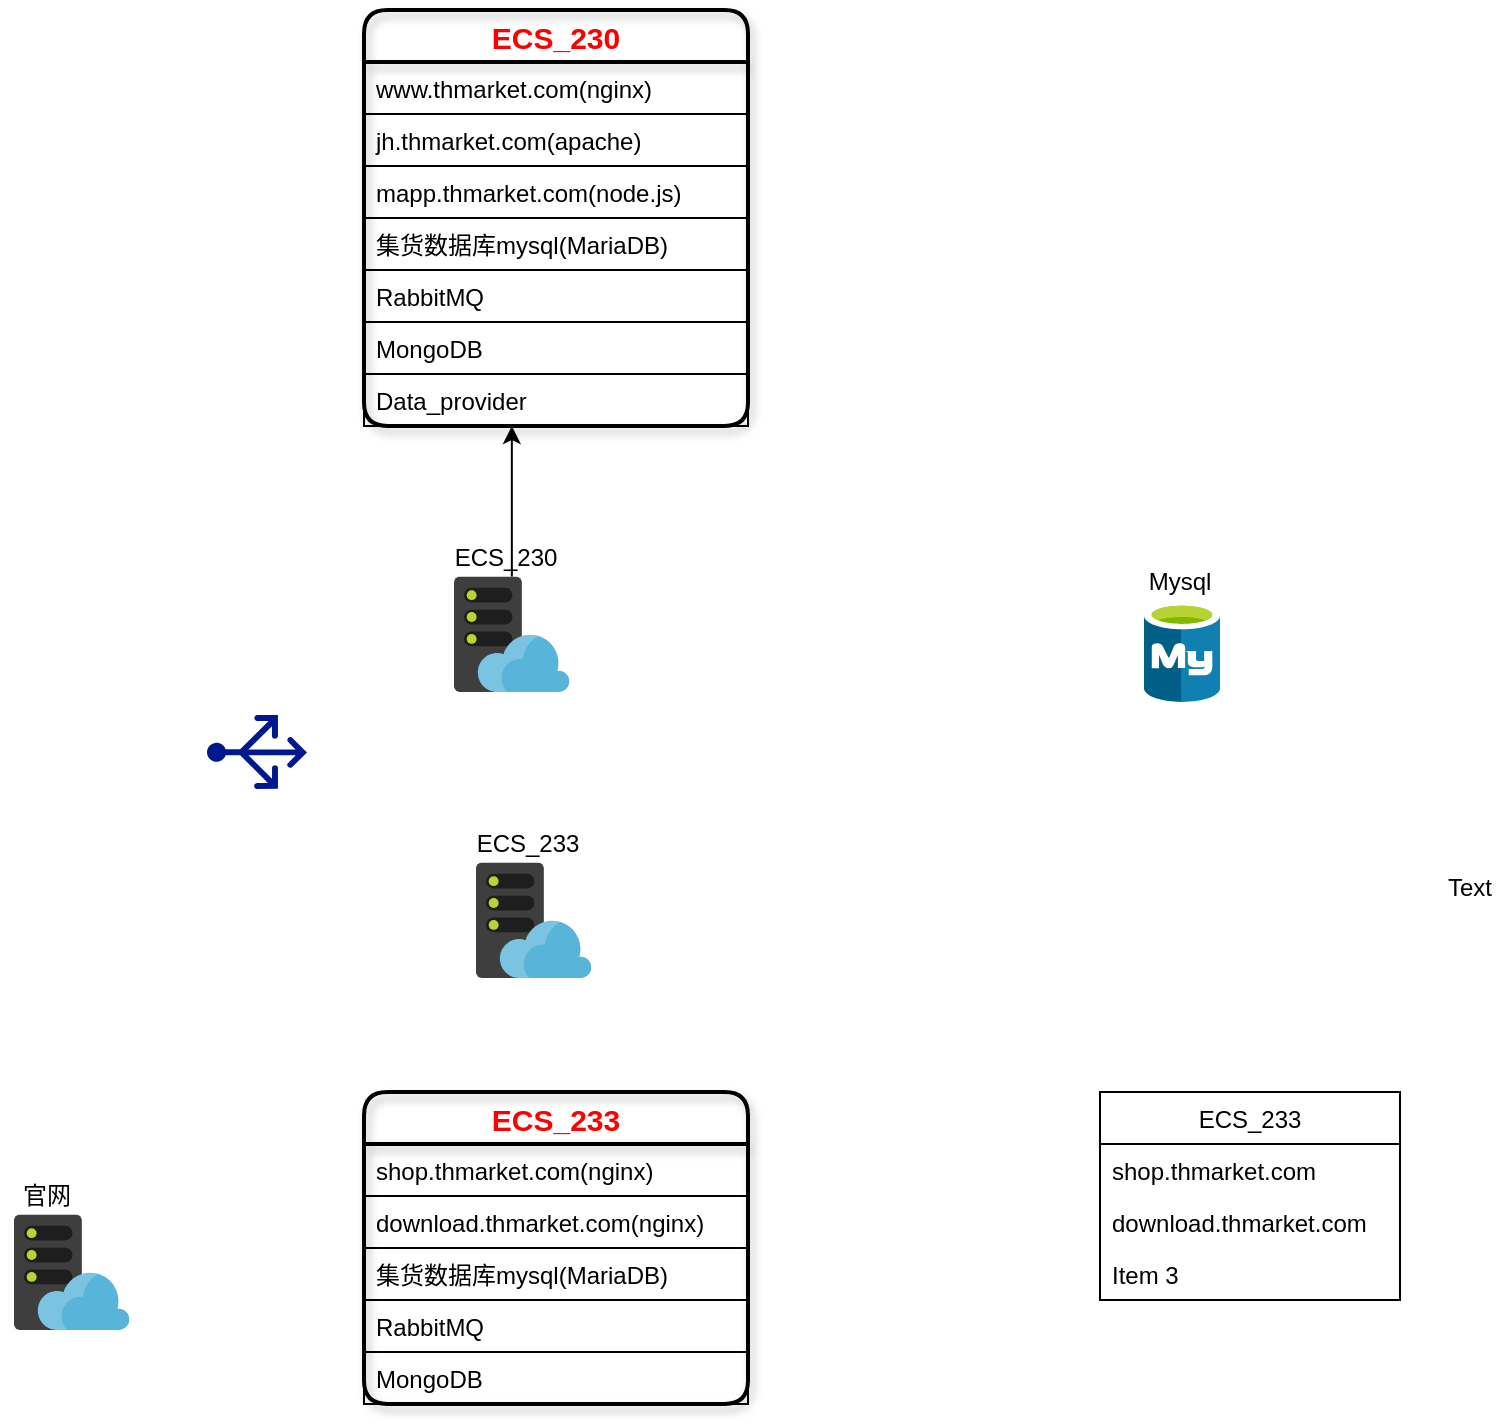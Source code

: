 <mxfile version="12.9.12" type="github"><diagram id="vUf6BWT9qRr7GdMB-Qx9" name="Page-1"><mxGraphModel dx="1343" dy="831" grid="1" gridSize="11" guides="1" tooltips="1" connect="1" arrows="1" fold="1" page="1" pageScale="1" pageWidth="827" pageHeight="1169" math="0" shadow="0"><root><mxCell id="0"/><mxCell id="1" parent="0"/><mxCell id="cHvppmLcAdFgNXs0Xrr1-11" value="Text" style="text;html=1;strokeColor=none;fillColor=none;align=center;verticalAlign=middle;whiteSpace=wrap;rounded=0;" vertex="1" parent="1"><mxGeometry x="770" y="473" width="40" height="20" as="geometry"/></mxCell><mxCell id="cHvppmLcAdFgNXs0Xrr1-27" value="" style="group" vertex="1" connectable="0" parent="1"><mxGeometry x="275" y="308" width="77" height="77" as="geometry"/></mxCell><mxCell id="cHvppmLcAdFgNXs0Xrr1-2" value="" style="aspect=fixed;html=1;points=[];align=center;image;fontSize=12;image=img/lib/mscae/WebHosting.svg;" vertex="1" parent="cHvppmLcAdFgNXs0Xrr1-27"><mxGeometry x="7" y="19.25" width="57.75" height="57.75" as="geometry"/></mxCell><mxCell id="cHvppmLcAdFgNXs0Xrr1-7" value="ECS_230" style="text;html=1;strokeColor=none;fillColor=none;align=center;verticalAlign=middle;whiteSpace=wrap;rounded=0;" vertex="1" parent="cHvppmLcAdFgNXs0Xrr1-27"><mxGeometry width="66" height="19.25" as="geometry"/></mxCell><mxCell id="cHvppmLcAdFgNXs0Xrr1-29" value="" style="group" vertex="1" connectable="0" parent="1"><mxGeometry x="625" y="320" width="40" height="70" as="geometry"/></mxCell><mxCell id="cHvppmLcAdFgNXs0Xrr1-1" value="" style="aspect=fixed;html=1;points=[];align=center;image;fontSize=12;image=img/lib/mscae/Azure_Database_for_MySQL_servers.svg;" vertex="1" parent="cHvppmLcAdFgNXs0Xrr1-29"><mxGeometry x="2" y="20" width="38" height="50" as="geometry"/></mxCell><mxCell id="cHvppmLcAdFgNXs0Xrr1-12" value="&lt;div&gt;Mysql&lt;/div&gt;" style="text;html=1;strokeColor=none;fillColor=none;align=center;verticalAlign=middle;whiteSpace=wrap;rounded=0;" vertex="1" parent="cHvppmLcAdFgNXs0Xrr1-29"><mxGeometry width="40" height="20" as="geometry"/></mxCell><mxCell id="cHvppmLcAdFgNXs0Xrr1-31" value="" style="aspect=fixed;pointerEvents=1;shadow=0;dashed=0;html=1;strokeColor=none;labelPosition=center;verticalLabelPosition=bottom;verticalAlign=top;align=center;fillColor=#00188D;shape=mxgraph.azure.load_balancer_generic;rounded=1;glass=0;comic=0;labelBackgroundColor=none;fontSize=15;fontColor=#FF0000;rotation=-90;" vertex="1" parent="1"><mxGeometry x="165" y="390" width="37" height="50" as="geometry"/></mxCell><mxCell id="cHvppmLcAdFgNXs0Xrr1-32" value="" style="group" vertex="1" connectable="0" parent="1"><mxGeometry x="55" y="627" width="77" height="77" as="geometry"/></mxCell><mxCell id="cHvppmLcAdFgNXs0Xrr1-33" value="" style="aspect=fixed;html=1;points=[];align=center;image;fontSize=12;image=img/lib/mscae/WebHosting.svg;" vertex="1" parent="cHvppmLcAdFgNXs0Xrr1-32"><mxGeometry x="7" y="19.25" width="57.75" height="57.75" as="geometry"/></mxCell><mxCell id="cHvppmLcAdFgNXs0Xrr1-34" value="&lt;div&gt;官网&lt;/div&gt;" style="text;html=1;strokeColor=none;fillColor=none;align=center;verticalAlign=middle;whiteSpace=wrap;rounded=0;" vertex="1" parent="cHvppmLcAdFgNXs0Xrr1-32"><mxGeometry width="46.667" height="19.25" as="geometry"/></mxCell><mxCell id="cHvppmLcAdFgNXs0Xrr1-35" value="" style="group" vertex="1" connectable="0" parent="1"><mxGeometry x="286" y="451" width="77" height="77" as="geometry"/></mxCell><mxCell id="cHvppmLcAdFgNXs0Xrr1-36" value="" style="aspect=fixed;html=1;points=[];align=center;image;fontSize=12;image=img/lib/mscae/WebHosting.svg;" vertex="1" parent="cHvppmLcAdFgNXs0Xrr1-35"><mxGeometry x="7" y="19.25" width="57.75" height="57.75" as="geometry"/></mxCell><mxCell id="cHvppmLcAdFgNXs0Xrr1-37" value="&lt;div&gt;ECS_233&lt;/div&gt;" style="text;html=1;strokeColor=none;fillColor=none;align=center;verticalAlign=middle;whiteSpace=wrap;rounded=0;" vertex="1" parent="cHvppmLcAdFgNXs0Xrr1-35"><mxGeometry width="66" height="19.25" as="geometry"/></mxCell><mxCell id="cHvppmLcAdFgNXs0Xrr1-14" value="ECS_230" style="swimlane;fontStyle=1;childLayout=stackLayout;horizontal=1;startSize=26;fillColor=none;horizontalStack=0;resizeParent=1;resizeParentMax=0;resizeLast=0;collapsible=1;marginBottom=0;rounded=1;glass=0;shadow=1;comic=0;strokeWidth=2;swimlaneFillColor=none;fontColor=#FF0000;fontSize=15;" vertex="1" parent="1"><mxGeometry x="237" y="44" width="192" height="208" as="geometry"/></mxCell><mxCell id="cHvppmLcAdFgNXs0Xrr1-16" value="www.thmarket.com(nginx)" style="text;strokeColor=#000000;fillColor=none;align=left;verticalAlign=top;spacingLeft=4;spacingRight=4;overflow=hidden;rotatable=0;points=[[0,0.5],[1,0.5]];portConstraint=eastwest;labelBorderColor=none;labelBackgroundColor=none;" vertex="1" parent="cHvppmLcAdFgNXs0Xrr1-14"><mxGeometry y="26" width="192" height="26" as="geometry"/></mxCell><mxCell id="cHvppmLcAdFgNXs0Xrr1-17" value="jh.thmarket.com(apache)" style="text;strokeColor=#000000;fillColor=none;align=left;verticalAlign=top;spacingLeft=4;spacingRight=4;overflow=hidden;rotatable=0;points=[[0,0.5],[1,0.5]];portConstraint=eastwest;" vertex="1" parent="cHvppmLcAdFgNXs0Xrr1-14"><mxGeometry y="52" width="192" height="26" as="geometry"/></mxCell><mxCell id="cHvppmLcAdFgNXs0Xrr1-24" value="mapp.thmarket.com(node.js)" style="text;strokeColor=#000000;fillColor=none;align=left;verticalAlign=top;spacingLeft=4;spacingRight=4;overflow=hidden;rotatable=0;points=[[0,0.5],[1,0.5]];portConstraint=eastwest;" vertex="1" parent="cHvppmLcAdFgNXs0Xrr1-14"><mxGeometry y="78" width="192" height="26" as="geometry"/></mxCell><mxCell id="cHvppmLcAdFgNXs0Xrr1-25" value="集货数据库mysql(MariaDB)" style="text;strokeColor=#000000;fillColor=none;align=left;verticalAlign=top;spacingLeft=4;spacingRight=4;overflow=hidden;rotatable=0;points=[[0,0.5],[1,0.5]];portConstraint=eastwest;" vertex="1" parent="cHvppmLcAdFgNXs0Xrr1-14"><mxGeometry y="104" width="192" height="26" as="geometry"/></mxCell><mxCell id="cHvppmLcAdFgNXs0Xrr1-26" value="RabbitMQ" style="text;strokeColor=#000000;fillColor=none;align=left;verticalAlign=top;spacingLeft=4;spacingRight=4;overflow=hidden;rotatable=0;points=[[0,0.5],[1,0.5]];portConstraint=eastwest;" vertex="1" parent="cHvppmLcAdFgNXs0Xrr1-14"><mxGeometry y="130" width="192" height="26" as="geometry"/></mxCell><mxCell id="cHvppmLcAdFgNXs0Xrr1-39" value="MongoDB" style="text;strokeColor=#000000;fillColor=none;align=left;verticalAlign=top;spacingLeft=4;spacingRight=4;overflow=hidden;rotatable=0;points=[[0,0.5],[1,0.5]];portConstraint=eastwest;" vertex="1" parent="cHvppmLcAdFgNXs0Xrr1-14"><mxGeometry y="156" width="192" height="26" as="geometry"/></mxCell><mxCell id="cHvppmLcAdFgNXs0Xrr1-48" value="Data_provider" style="text;strokeColor=#000000;fillColor=none;align=left;verticalAlign=top;spacingLeft=4;spacingRight=4;overflow=hidden;rotatable=0;points=[[0,0.5],[1,0.5]];portConstraint=eastwest;" vertex="1" parent="cHvppmLcAdFgNXs0Xrr1-14"><mxGeometry y="182" width="192" height="26" as="geometry"/></mxCell><mxCell id="cHvppmLcAdFgNXs0Xrr1-18" value="ECS_233" style="swimlane;fontStyle=0;childLayout=stackLayout;horizontal=1;startSize=26;fillColor=none;horizontalStack=0;resizeParent=1;resizeParentMax=0;resizeLast=0;collapsible=1;marginBottom=0;" vertex="1" parent="1"><mxGeometry x="605" y="585" width="150" height="104" as="geometry"/></mxCell><mxCell id="cHvppmLcAdFgNXs0Xrr1-19" value="shop.thmarket.com" style="text;strokeColor=none;fillColor=none;align=left;verticalAlign=top;spacingLeft=4;spacingRight=4;overflow=hidden;rotatable=0;points=[[0,0.5],[1,0.5]];portConstraint=eastwest;" vertex="1" parent="cHvppmLcAdFgNXs0Xrr1-18"><mxGeometry y="26" width="150" height="26" as="geometry"/></mxCell><mxCell id="cHvppmLcAdFgNXs0Xrr1-20" value="download.thmarket.com" style="text;strokeColor=none;fillColor=none;align=left;verticalAlign=top;spacingLeft=4;spacingRight=4;overflow=hidden;rotatable=0;points=[[0,0.5],[1,0.5]];portConstraint=eastwest;" vertex="1" parent="cHvppmLcAdFgNXs0Xrr1-18"><mxGeometry y="52" width="150" height="26" as="geometry"/></mxCell><mxCell id="cHvppmLcAdFgNXs0Xrr1-21" value="Item 3" style="text;strokeColor=none;fillColor=none;align=left;verticalAlign=top;spacingLeft=4;spacingRight=4;overflow=hidden;rotatable=0;points=[[0,0.5],[1,0.5]];portConstraint=eastwest;" vertex="1" parent="cHvppmLcAdFgNXs0Xrr1-18"><mxGeometry y="78" width="150" height="26" as="geometry"/></mxCell><mxCell id="cHvppmLcAdFgNXs0Xrr1-41" value="ECS_233" style="swimlane;fontStyle=1;childLayout=stackLayout;horizontal=1;startSize=26;fillColor=none;horizontalStack=0;resizeParent=1;resizeParentMax=0;resizeLast=0;collapsible=1;marginBottom=0;rounded=1;glass=0;shadow=1;comic=0;strokeWidth=2;swimlaneFillColor=none;fontColor=#FF0000;fontSize=15;" vertex="1" parent="1"><mxGeometry x="237" y="585" width="192" height="156" as="geometry"/></mxCell><mxCell id="cHvppmLcAdFgNXs0Xrr1-42" value="shop.thmarket.com(nginx)" style="text;strokeColor=#000000;fillColor=none;align=left;verticalAlign=top;spacingLeft=4;spacingRight=4;overflow=hidden;rotatable=0;points=[[0,0.5],[1,0.5]];portConstraint=eastwest;labelBorderColor=none;labelBackgroundColor=none;" vertex="1" parent="cHvppmLcAdFgNXs0Xrr1-41"><mxGeometry y="26" width="192" height="26" as="geometry"/></mxCell><mxCell id="cHvppmLcAdFgNXs0Xrr1-43" value="download.thmarket.com(nginx)" style="text;strokeColor=#000000;fillColor=none;align=left;verticalAlign=top;spacingLeft=4;spacingRight=4;overflow=hidden;rotatable=0;points=[[0,0.5],[1,0.5]];portConstraint=eastwest;" vertex="1" parent="cHvppmLcAdFgNXs0Xrr1-41"><mxGeometry y="52" width="192" height="26" as="geometry"/></mxCell><mxCell id="cHvppmLcAdFgNXs0Xrr1-45" value="集货数据库mysql(MariaDB)" style="text;strokeColor=#000000;fillColor=none;align=left;verticalAlign=top;spacingLeft=4;spacingRight=4;overflow=hidden;rotatable=0;points=[[0,0.5],[1,0.5]];portConstraint=eastwest;" vertex="1" parent="cHvppmLcAdFgNXs0Xrr1-41"><mxGeometry y="78" width="192" height="26" as="geometry"/></mxCell><mxCell id="cHvppmLcAdFgNXs0Xrr1-46" value="RabbitMQ" style="text;strokeColor=#000000;fillColor=none;align=left;verticalAlign=top;spacingLeft=4;spacingRight=4;overflow=hidden;rotatable=0;points=[[0,0.5],[1,0.5]];portConstraint=eastwest;" vertex="1" parent="cHvppmLcAdFgNXs0Xrr1-41"><mxGeometry y="104" width="192" height="26" as="geometry"/></mxCell><mxCell id="cHvppmLcAdFgNXs0Xrr1-47" value="MongoDB" style="text;strokeColor=#000000;fillColor=none;align=left;verticalAlign=top;spacingLeft=4;spacingRight=4;overflow=hidden;rotatable=0;points=[[0,0.5],[1,0.5]];portConstraint=eastwest;" vertex="1" parent="cHvppmLcAdFgNXs0Xrr1-41"><mxGeometry y="130" width="192" height="26" as="geometry"/></mxCell><mxCell id="cHvppmLcAdFgNXs0Xrr1-49" style="edgeStyle=orthogonalEdgeStyle;rounded=0;orthogonalLoop=1;jettySize=auto;html=1;entryX=0.385;entryY=1;entryDx=0;entryDy=0;entryPerimeter=0;fontSize=15;fontColor=#FF0000;" edge="1" parent="1" source="cHvppmLcAdFgNXs0Xrr1-2" target="cHvppmLcAdFgNXs0Xrr1-48"><mxGeometry relative="1" as="geometry"/></mxCell></root></mxGraphModel></diagram></mxfile>